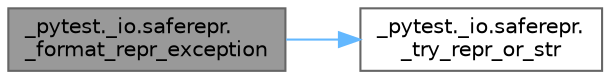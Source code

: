 digraph "_pytest._io.saferepr._format_repr_exception"
{
 // LATEX_PDF_SIZE
  bgcolor="transparent";
  edge [fontname=Helvetica,fontsize=10,labelfontname=Helvetica,labelfontsize=10];
  node [fontname=Helvetica,fontsize=10,shape=box,height=0.2,width=0.4];
  rankdir="LR";
  Node1 [id="Node000001",label="_pytest._io.saferepr.\l_format_repr_exception",height=0.2,width=0.4,color="gray40", fillcolor="grey60", style="filled", fontcolor="black",tooltip=" "];
  Node1 -> Node2 [id="edge1_Node000001_Node000002",color="steelblue1",style="solid",tooltip=" "];
  Node2 [id="Node000002",label="_pytest._io.saferepr.\l_try_repr_or_str",height=0.2,width=0.4,color="grey40", fillcolor="white", style="filled",URL="$namespace__pytest_1_1__io_1_1saferepr.html#abbe9406d3eb82ee886227b7c1c61d29f",tooltip=" "];
}
